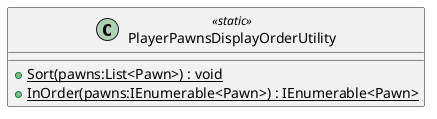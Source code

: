 @startuml
class PlayerPawnsDisplayOrderUtility <<static>> {
    + {static} Sort(pawns:List<Pawn>) : void
    + {static} InOrder(pawns:IEnumerable<Pawn>) : IEnumerable<Pawn>
}
@enduml
